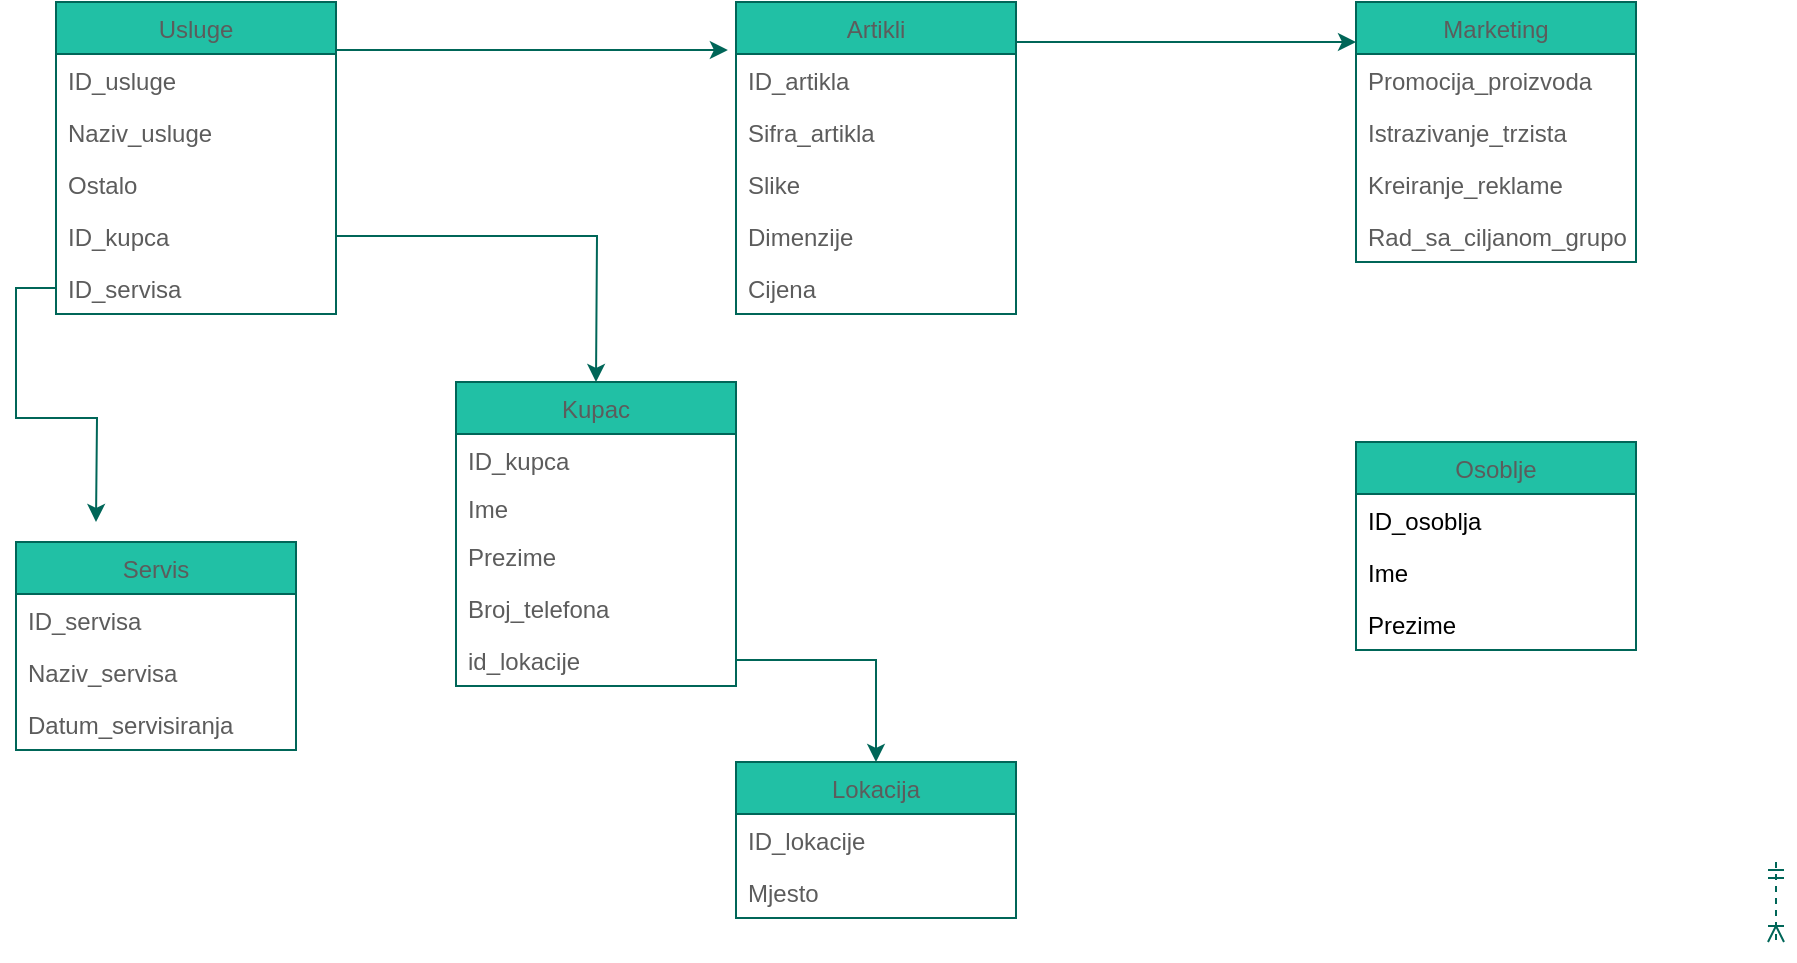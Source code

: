 <mxfile version="15.3.0" type="github">
  <diagram name="Page-1" id="2ca16b54-16f6-2749-3443-fa8db7711227">
    <mxGraphModel dx="868" dy="482" grid="1" gridSize="10" guides="1" tooltips="1" connect="1" arrows="1" fold="1" page="1" pageScale="1" pageWidth="1100" pageHeight="850" math="0" shadow="0">
      <root>
        <mxCell id="0" />
        <mxCell id="1" parent="0" />
        <mxCell id="RciVubCdbuhJr-lN3B8K-10" value="" style="edgeStyle=orthogonalEdgeStyle;rounded=0;orthogonalLoop=1;jettySize=auto;html=1;strokeColor=#006658;fontColor=#5C5C5C;entryX=-0.029;entryY=-0.077;entryDx=0;entryDy=0;entryPerimeter=0;exitX=1;exitY=0.185;exitDx=0;exitDy=0;exitPerimeter=0;" edge="1" parent="1" source="RciVubCdbuhJr-lN3B8K-6" target="RciVubCdbuhJr-lN3B8K-2">
          <mxGeometry relative="1" as="geometry">
            <mxPoint x="210" y="60" as="sourcePoint" />
            <Array as="points">
              <mxPoint x="240" y="44" />
              <mxPoint x="240" y="44" />
            </Array>
          </mxGeometry>
        </mxCell>
        <mxCell id="2ed32ef02a7f4228-21" style="edgeStyle=orthogonalEdgeStyle;html=1;entryX=0.5;entryY=0;dashed=1;labelBackgroundColor=none;startArrow=ERmandOne;endArrow=ERoneToMany;fontFamily=Verdana;fontSize=12;align=left;strokeColor=#006658;fontColor=#5C5C5C;" parent="1" edge="1">
          <mxGeometry relative="1" as="geometry">
            <mxPoint x="920" y="450" as="sourcePoint" />
            <mxPoint x="920" y="490" as="targetPoint" />
          </mxGeometry>
        </mxCell>
        <mxCell id="RciVubCdbuhJr-lN3B8K-17" value="" style="edgeStyle=orthogonalEdgeStyle;rounded=0;orthogonalLoop=1;jettySize=auto;html=1;strokeColor=#006658;fontColor=#5C5C5C;" edge="1" parent="1" source="RciVubCdbuhJr-lN3B8K-1" target="RciVubCdbuhJr-lN3B8K-12">
          <mxGeometry relative="1" as="geometry">
            <Array as="points">
              <mxPoint x="690" y="40" />
              <mxPoint x="690" y="40" />
            </Array>
          </mxGeometry>
        </mxCell>
        <mxCell id="RciVubCdbuhJr-lN3B8K-1" value="Artikli" style="swimlane;fontStyle=0;childLayout=stackLayout;horizontal=1;startSize=26;horizontalStack=0;resizeParent=1;resizeParentMax=0;resizeLast=0;collapsible=1;marginBottom=0;fillColor=#21C0A5;strokeColor=#006658;fontColor=#5C5C5C;" vertex="1" parent="1">
          <mxGeometry x="400" y="20" width="140" height="156" as="geometry" />
        </mxCell>
        <mxCell id="RciVubCdbuhJr-lN3B8K-2" value="ID_artikla" style="text;strokeColor=none;fillColor=none;align=left;verticalAlign=top;spacingLeft=4;spacingRight=4;overflow=hidden;rotatable=0;points=[[0,0.5],[1,0.5]];portConstraint=eastwest;fontColor=#5C5C5C;" vertex="1" parent="RciVubCdbuhJr-lN3B8K-1">
          <mxGeometry y="26" width="140" height="26" as="geometry" />
        </mxCell>
        <mxCell id="RciVubCdbuhJr-lN3B8K-11" value="Sifra_artikla" style="text;strokeColor=none;fillColor=none;align=left;verticalAlign=top;spacingLeft=4;spacingRight=4;overflow=hidden;rotatable=0;points=[[0,0.5],[1,0.5]];portConstraint=eastwest;fontColor=#5C5C5C;" vertex="1" parent="RciVubCdbuhJr-lN3B8K-1">
          <mxGeometry y="52" width="140" height="26" as="geometry" />
        </mxCell>
        <mxCell id="RciVubCdbuhJr-lN3B8K-3" value="Slike" style="text;strokeColor=none;fillColor=none;align=left;verticalAlign=top;spacingLeft=4;spacingRight=4;overflow=hidden;rotatable=0;points=[[0,0.5],[1,0.5]];portConstraint=eastwest;fontColor=#5C5C5C;" vertex="1" parent="RciVubCdbuhJr-lN3B8K-1">
          <mxGeometry y="78" width="140" height="26" as="geometry" />
        </mxCell>
        <mxCell id="RciVubCdbuhJr-lN3B8K-4" value="Dimenzije" style="text;strokeColor=none;fillColor=none;align=left;verticalAlign=top;spacingLeft=4;spacingRight=4;overflow=hidden;rotatable=0;points=[[0,0.5],[1,0.5]];portConstraint=eastwest;fontColor=#5C5C5C;" vertex="1" parent="RciVubCdbuhJr-lN3B8K-1">
          <mxGeometry y="104" width="140" height="26" as="geometry" />
        </mxCell>
        <mxCell id="RciVubCdbuhJr-lN3B8K-18" value="Cijena" style="text;strokeColor=none;fillColor=none;align=left;verticalAlign=top;spacingLeft=4;spacingRight=4;overflow=hidden;rotatable=0;points=[[0,0.5],[1,0.5]];portConstraint=eastwest;fontColor=#5C5C5C;" vertex="1" parent="RciVubCdbuhJr-lN3B8K-1">
          <mxGeometry y="130" width="140" height="26" as="geometry" />
        </mxCell>
        <mxCell id="RciVubCdbuhJr-lN3B8K-6" value="Usluge" style="swimlane;fontStyle=0;childLayout=stackLayout;horizontal=1;startSize=26;horizontalStack=0;resizeParent=1;resizeParentMax=0;resizeLast=0;collapsible=1;marginBottom=0;fillColor=#21C0A5;strokeColor=#006658;fontColor=#5C5C5C;" vertex="1" parent="1">
          <mxGeometry x="60" y="20" width="140" height="156" as="geometry" />
        </mxCell>
        <mxCell id="RciVubCdbuhJr-lN3B8K-7" value="ID_usluge" style="text;strokeColor=none;fillColor=none;align=left;verticalAlign=top;spacingLeft=4;spacingRight=4;overflow=hidden;rotatable=0;points=[[0,0.5],[1,0.5]];portConstraint=eastwest;fontColor=#5C5C5C;" vertex="1" parent="RciVubCdbuhJr-lN3B8K-6">
          <mxGeometry y="26" width="140" height="26" as="geometry" />
        </mxCell>
        <mxCell id="RciVubCdbuhJr-lN3B8K-46" value="Naziv_usluge" style="text;strokeColor=none;fillColor=none;align=left;verticalAlign=top;spacingLeft=4;spacingRight=4;overflow=hidden;rotatable=0;points=[[0,0.5],[1,0.5]];portConstraint=eastwest;fontColor=#5C5C5C;" vertex="1" parent="RciVubCdbuhJr-lN3B8K-6">
          <mxGeometry y="52" width="140" height="26" as="geometry" />
        </mxCell>
        <mxCell id="RciVubCdbuhJr-lN3B8K-42" value="Ostalo" style="text;strokeColor=none;fillColor=none;align=left;verticalAlign=top;spacingLeft=4;spacingRight=4;overflow=hidden;rotatable=0;points=[[0,0.5],[1,0.5]];portConstraint=eastwest;fontColor=#5C5C5C;" vertex="1" parent="RciVubCdbuhJr-lN3B8K-6">
          <mxGeometry y="78" width="140" height="26" as="geometry" />
        </mxCell>
        <mxCell id="RciVubCdbuhJr-lN3B8K-8" value="ID_kupca" style="text;strokeColor=none;fillColor=none;align=left;verticalAlign=top;spacingLeft=4;spacingRight=4;overflow=hidden;rotatable=0;points=[[0,0.5],[1,0.5]];portConstraint=eastwest;fontColor=#5C5C5C;" vertex="1" parent="RciVubCdbuhJr-lN3B8K-6">
          <mxGeometry y="104" width="140" height="26" as="geometry" />
        </mxCell>
        <mxCell id="RciVubCdbuhJr-lN3B8K-9" value="ID_servisa" style="text;strokeColor=none;fillColor=none;align=left;verticalAlign=top;spacingLeft=4;spacingRight=4;overflow=hidden;rotatable=0;points=[[0,0.5],[1,0.5]];portConstraint=eastwest;fontColor=#5C5C5C;" vertex="1" parent="RciVubCdbuhJr-lN3B8K-6">
          <mxGeometry y="130" width="140" height="26" as="geometry" />
        </mxCell>
        <mxCell id="RciVubCdbuhJr-lN3B8K-12" value="Marketing" style="swimlane;fontStyle=0;childLayout=stackLayout;horizontal=1;startSize=26;horizontalStack=0;resizeParent=1;resizeParentMax=0;resizeLast=0;collapsible=1;marginBottom=0;fillColor=#21C0A5;strokeColor=#006658;fontColor=#5C5C5C;" vertex="1" parent="1">
          <mxGeometry x="710" y="20" width="140" height="130" as="geometry" />
        </mxCell>
        <mxCell id="RciVubCdbuhJr-lN3B8K-13" value="Promocija_proizvoda" style="text;strokeColor=none;fillColor=none;align=left;verticalAlign=top;spacingLeft=4;spacingRight=4;overflow=hidden;rotatable=0;points=[[0,0.5],[1,0.5]];portConstraint=eastwest;fontColor=#5C5C5C;" vertex="1" parent="RciVubCdbuhJr-lN3B8K-12">
          <mxGeometry y="26" width="140" height="26" as="geometry" />
        </mxCell>
        <mxCell id="RciVubCdbuhJr-lN3B8K-14" value="Istrazivanje_trzista" style="text;strokeColor=none;fillColor=none;align=left;verticalAlign=top;spacingLeft=4;spacingRight=4;overflow=hidden;rotatable=0;points=[[0,0.5],[1,0.5]];portConstraint=eastwest;fontColor=#5C5C5C;" vertex="1" parent="RciVubCdbuhJr-lN3B8K-12">
          <mxGeometry y="52" width="140" height="26" as="geometry" />
        </mxCell>
        <mxCell id="RciVubCdbuhJr-lN3B8K-15" value="Kreiranje_reklame" style="text;strokeColor=none;fillColor=none;align=left;verticalAlign=top;spacingLeft=4;spacingRight=4;overflow=hidden;rotatable=0;points=[[0,0.5],[1,0.5]];portConstraint=eastwest;fontColor=#5C5C5C;" vertex="1" parent="RciVubCdbuhJr-lN3B8K-12">
          <mxGeometry y="78" width="140" height="26" as="geometry" />
        </mxCell>
        <mxCell id="RciVubCdbuhJr-lN3B8K-16" value="Rad_sa_ciljanom_grupom" style="text;strokeColor=none;fillColor=none;align=left;verticalAlign=top;spacingLeft=4;spacingRight=4;overflow=hidden;rotatable=0;points=[[0,0.5],[1,0.5]];portConstraint=eastwest;fontColor=#5C5C5C;" vertex="1" parent="RciVubCdbuhJr-lN3B8K-12">
          <mxGeometry y="104" width="140" height="26" as="geometry" />
        </mxCell>
        <mxCell id="RciVubCdbuhJr-lN3B8K-19" style="edgeStyle=orthogonalEdgeStyle;rounded=0;orthogonalLoop=1;jettySize=auto;html=1;strokeColor=#006658;fontColor=#5C5C5C;" edge="1" parent="1" source="RciVubCdbuhJr-lN3B8K-8">
          <mxGeometry relative="1" as="geometry">
            <mxPoint x="330" y="210" as="targetPoint" />
          </mxGeometry>
        </mxCell>
        <mxCell id="RciVubCdbuhJr-lN3B8K-20" value="Kupac" style="swimlane;fontStyle=0;childLayout=stackLayout;horizontal=1;startSize=26;horizontalStack=0;resizeParent=1;resizeParentMax=0;resizeLast=0;collapsible=1;marginBottom=0;fillColor=#21C0A5;strokeColor=#006658;fontColor=#5C5C5C;" vertex="1" parent="1">
          <mxGeometry x="260" y="210" width="140" height="152" as="geometry" />
        </mxCell>
        <mxCell id="RciVubCdbuhJr-lN3B8K-45" value="ID_kupca" style="text;strokeColor=none;fillColor=none;align=left;verticalAlign=top;spacingLeft=4;spacingRight=4;overflow=hidden;rotatable=0;points=[[0,0.5],[1,0.5]];portConstraint=eastwest;fontColor=#5C5C5C;" vertex="1" parent="RciVubCdbuhJr-lN3B8K-20">
          <mxGeometry y="26" width="140" height="24" as="geometry" />
        </mxCell>
        <mxCell id="RciVubCdbuhJr-lN3B8K-21" value="Ime" style="text;strokeColor=none;fillColor=none;align=left;verticalAlign=top;spacingLeft=4;spacingRight=4;overflow=hidden;rotatable=0;points=[[0,0.5],[1,0.5]];portConstraint=eastwest;fontColor=#5C5C5C;" vertex="1" parent="RciVubCdbuhJr-lN3B8K-20">
          <mxGeometry y="50" width="140" height="24" as="geometry" />
        </mxCell>
        <mxCell id="RciVubCdbuhJr-lN3B8K-41" value="Prezime" style="text;strokeColor=none;fillColor=none;align=left;verticalAlign=top;spacingLeft=4;spacingRight=4;overflow=hidden;rotatable=0;points=[[0,0.5],[1,0.5]];portConstraint=eastwest;fontColor=#5C5C5C;" vertex="1" parent="RciVubCdbuhJr-lN3B8K-20">
          <mxGeometry y="74" width="140" height="26" as="geometry" />
        </mxCell>
        <mxCell id="RciVubCdbuhJr-lN3B8K-22" value="Broj_telefona" style="text;strokeColor=none;fillColor=none;align=left;verticalAlign=top;spacingLeft=4;spacingRight=4;overflow=hidden;rotatable=0;points=[[0,0.5],[1,0.5]];portConstraint=eastwest;fontColor=#5C5C5C;" vertex="1" parent="RciVubCdbuhJr-lN3B8K-20">
          <mxGeometry y="100" width="140" height="26" as="geometry" />
        </mxCell>
        <mxCell id="RciVubCdbuhJr-lN3B8K-23" value="id_lokacije&#xa;" style="text;strokeColor=none;fillColor=none;align=left;verticalAlign=top;spacingLeft=4;spacingRight=4;overflow=hidden;rotatable=0;points=[[0,0.5],[1,0.5]];portConstraint=eastwest;fontColor=#5C5C5C;" vertex="1" parent="RciVubCdbuhJr-lN3B8K-20">
          <mxGeometry y="126" width="140" height="26" as="geometry" />
        </mxCell>
        <mxCell id="RciVubCdbuhJr-lN3B8K-24" style="edgeStyle=orthogonalEdgeStyle;rounded=0;orthogonalLoop=1;jettySize=auto;html=1;strokeColor=#006658;fontColor=#5C5C5C;" edge="1" parent="1" source="RciVubCdbuhJr-lN3B8K-9">
          <mxGeometry relative="1" as="geometry">
            <mxPoint x="80" y="280" as="targetPoint" />
          </mxGeometry>
        </mxCell>
        <mxCell id="RciVubCdbuhJr-lN3B8K-25" value="Servis" style="swimlane;fontStyle=0;childLayout=stackLayout;horizontal=1;startSize=26;horizontalStack=0;resizeParent=1;resizeParentMax=0;resizeLast=0;collapsible=1;marginBottom=0;fillColor=#21C0A5;strokeColor=#006658;fontColor=#5C5C5C;" vertex="1" parent="1">
          <mxGeometry x="40" y="290" width="140" height="104" as="geometry" />
        </mxCell>
        <mxCell id="RciVubCdbuhJr-lN3B8K-47" value="ID_servisa" style="text;strokeColor=none;fillColor=none;align=left;verticalAlign=top;spacingLeft=4;spacingRight=4;overflow=hidden;rotatable=0;points=[[0,0.5],[1,0.5]];portConstraint=eastwest;fontColor=#5C5C5C;" vertex="1" parent="RciVubCdbuhJr-lN3B8K-25">
          <mxGeometry y="26" width="140" height="26" as="geometry" />
        </mxCell>
        <mxCell id="RciVubCdbuhJr-lN3B8K-51" value="Naziv_servisa" style="text;strokeColor=none;fillColor=none;align=left;verticalAlign=top;spacingLeft=4;spacingRight=4;overflow=hidden;rotatable=0;points=[[0,0.5],[1,0.5]];portConstraint=eastwest;fontColor=#5C5C5C;" vertex="1" parent="RciVubCdbuhJr-lN3B8K-25">
          <mxGeometry y="52" width="140" height="26" as="geometry" />
        </mxCell>
        <mxCell id="RciVubCdbuhJr-lN3B8K-50" value="Datum_servisiranja" style="text;strokeColor=none;fillColor=none;align=left;verticalAlign=top;spacingLeft=4;spacingRight=4;overflow=hidden;rotatable=0;points=[[0,0.5],[1,0.5]];portConstraint=eastwest;fontColor=#5C5C5C;" vertex="1" parent="RciVubCdbuhJr-lN3B8K-25">
          <mxGeometry y="78" width="140" height="26" as="geometry" />
        </mxCell>
        <mxCell id="RciVubCdbuhJr-lN3B8K-32" style="edgeStyle=orthogonalEdgeStyle;rounded=0;orthogonalLoop=1;jettySize=auto;html=1;entryX=0.5;entryY=0;entryDx=0;entryDy=0;strokeColor=#006658;fontColor=#5C5C5C;" edge="1" parent="1" source="RciVubCdbuhJr-lN3B8K-23" target="RciVubCdbuhJr-lN3B8K-33">
          <mxGeometry relative="1" as="geometry">
            <mxPoint x="470" y="360" as="targetPoint" />
          </mxGeometry>
        </mxCell>
        <mxCell id="RciVubCdbuhJr-lN3B8K-33" value="Lokacija" style="swimlane;fontStyle=0;childLayout=stackLayout;horizontal=1;startSize=26;horizontalStack=0;resizeParent=1;resizeParentMax=0;resizeLast=0;collapsible=1;marginBottom=0;fillColor=#21C0A5;strokeColor=#006658;fontColor=#5C5C5C;" vertex="1" parent="1">
          <mxGeometry x="400" y="400" width="140" height="78" as="geometry" />
        </mxCell>
        <mxCell id="RciVubCdbuhJr-lN3B8K-34" value="ID_lokacije" style="text;strokeColor=none;fillColor=none;align=left;verticalAlign=top;spacingLeft=4;spacingRight=4;overflow=hidden;rotatable=0;points=[[0,0.5],[1,0.5]];portConstraint=eastwest;fontColor=#5C5C5C;" vertex="1" parent="RciVubCdbuhJr-lN3B8K-33">
          <mxGeometry y="26" width="140" height="26" as="geometry" />
        </mxCell>
        <mxCell id="RciVubCdbuhJr-lN3B8K-35" value="Mjesto" style="text;strokeColor=none;fillColor=none;align=left;verticalAlign=top;spacingLeft=4;spacingRight=4;overflow=hidden;rotatable=0;points=[[0,0.5],[1,0.5]];portConstraint=eastwest;fontColor=#5C5C5C;" vertex="1" parent="RciVubCdbuhJr-lN3B8K-33">
          <mxGeometry y="52" width="140" height="26" as="geometry" />
        </mxCell>
        <mxCell id="RciVubCdbuhJr-lN3B8K-37" value="Osoblje" style="swimlane;fontStyle=0;childLayout=stackLayout;horizontal=1;startSize=26;horizontalStack=0;resizeParent=1;resizeParentMax=0;resizeLast=0;collapsible=1;marginBottom=0;rounded=0;sketch=0;fontColor=#5C5C5C;strokeColor=#006658;fillColor=#21C0A5;" vertex="1" parent="1">
          <mxGeometry x="710" y="240" width="140" height="104" as="geometry" />
        </mxCell>
        <mxCell id="RciVubCdbuhJr-lN3B8K-38" value="ID_osoblja" style="text;strokeColor=none;fillColor=none;align=left;verticalAlign=top;spacingLeft=4;spacingRight=4;overflow=hidden;rotatable=0;points=[[0,0.5],[1,0.5]];portConstraint=eastwest;" vertex="1" parent="RciVubCdbuhJr-lN3B8K-37">
          <mxGeometry y="26" width="140" height="26" as="geometry" />
        </mxCell>
        <mxCell id="RciVubCdbuhJr-lN3B8K-39" value="Ime" style="text;strokeColor=none;fillColor=none;align=left;verticalAlign=top;spacingLeft=4;spacingRight=4;overflow=hidden;rotatable=0;points=[[0,0.5],[1,0.5]];portConstraint=eastwest;" vertex="1" parent="RciVubCdbuhJr-lN3B8K-37">
          <mxGeometry y="52" width="140" height="26" as="geometry" />
        </mxCell>
        <mxCell id="RciVubCdbuhJr-lN3B8K-40" value="Prezime" style="text;strokeColor=none;fillColor=none;align=left;verticalAlign=top;spacingLeft=4;spacingRight=4;overflow=hidden;rotatable=0;points=[[0,0.5],[1,0.5]];portConstraint=eastwest;" vertex="1" parent="RciVubCdbuhJr-lN3B8K-37">
          <mxGeometry y="78" width="140" height="26" as="geometry" />
        </mxCell>
      </root>
    </mxGraphModel>
  </diagram>
</mxfile>
